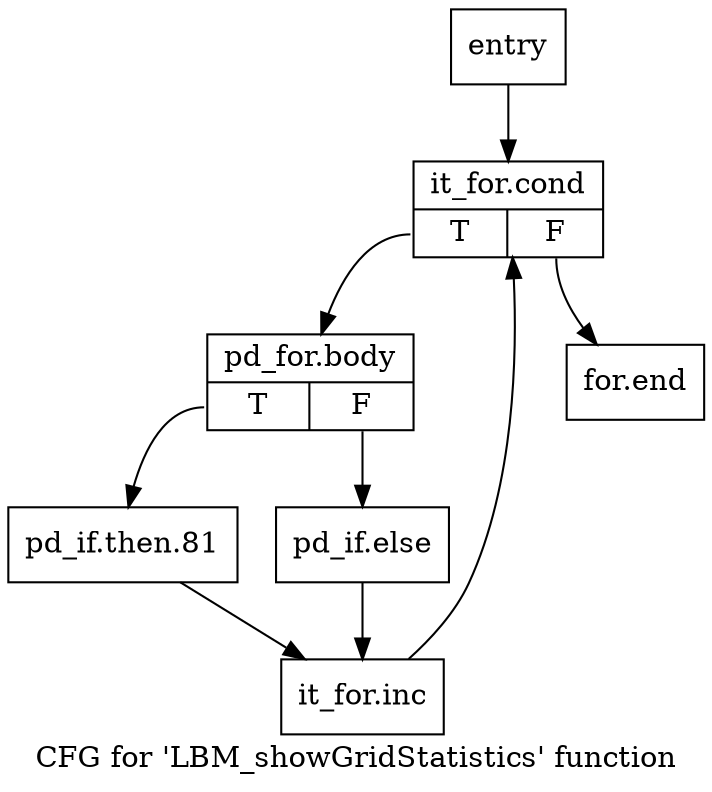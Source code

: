 digraph "CFG for 'LBM_showGridStatistics' function" {
	label="CFG for 'LBM_showGridStatistics' function";

	Node0xd96650 [shape=record,label="{entry}"];
	Node0xd96650 -> Node0xd966a0;
	Node0xd966a0 [shape=record,label="{it_for.cond|{<s0>T|<s1>F}}"];
	Node0xd966a0:s0 -> Node0xd966f0;
	Node0xd966a0:s1 -> Node0xd96830;
	Node0xd966f0 [shape=record,label="{pd_for.body|{<s0>T|<s1>F}}"];
	Node0xd966f0:s0 -> Node0xd96740;
	Node0xd966f0:s1 -> Node0xd96790;
	Node0xd96740 [shape=record,label="{pd_if.then.81}"];
	Node0xd96740 -> Node0xd967e0;
	Node0xd96790 [shape=record,label="{pd_if.else}"];
	Node0xd96790 -> Node0xd967e0;
	Node0xd967e0 [shape=record,label="{it_for.inc}"];
	Node0xd967e0 -> Node0xd966a0;
	Node0xd96830 [shape=record,label="{for.end}"];
}
